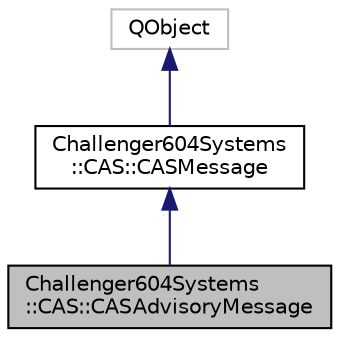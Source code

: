 digraph "Challenger604Systems::CAS::CASAdvisoryMessage"
{
  edge [fontname="Helvetica",fontsize="10",labelfontname="Helvetica",labelfontsize="10"];
  node [fontname="Helvetica",fontsize="10",shape=record];
  Node1 [label="Challenger604Systems\l::CAS::CASAdvisoryMessage",height=0.2,width=0.4,color="black", fillcolor="grey75", style="filled" fontcolor="black"];
  Node2 -> Node1 [dir="back",color="midnightblue",fontsize="10",style="solid",fontname="Helvetica"];
  Node2 [label="Challenger604Systems\l::CAS::CASMessage",height=0.2,width=0.4,color="black", fillcolor="white", style="filled",URL="$class_challenger604_systems_1_1_c_a_s_1_1_c_a_s_message.html",tooltip="Base class for a Crew Alerting System message."];
  Node3 -> Node2 [dir="back",color="midnightblue",fontsize="10",style="solid",fontname="Helvetica"];
  Node3 [label="QObject",height=0.2,width=0.4,color="grey75", fillcolor="white", style="filled"];
}

